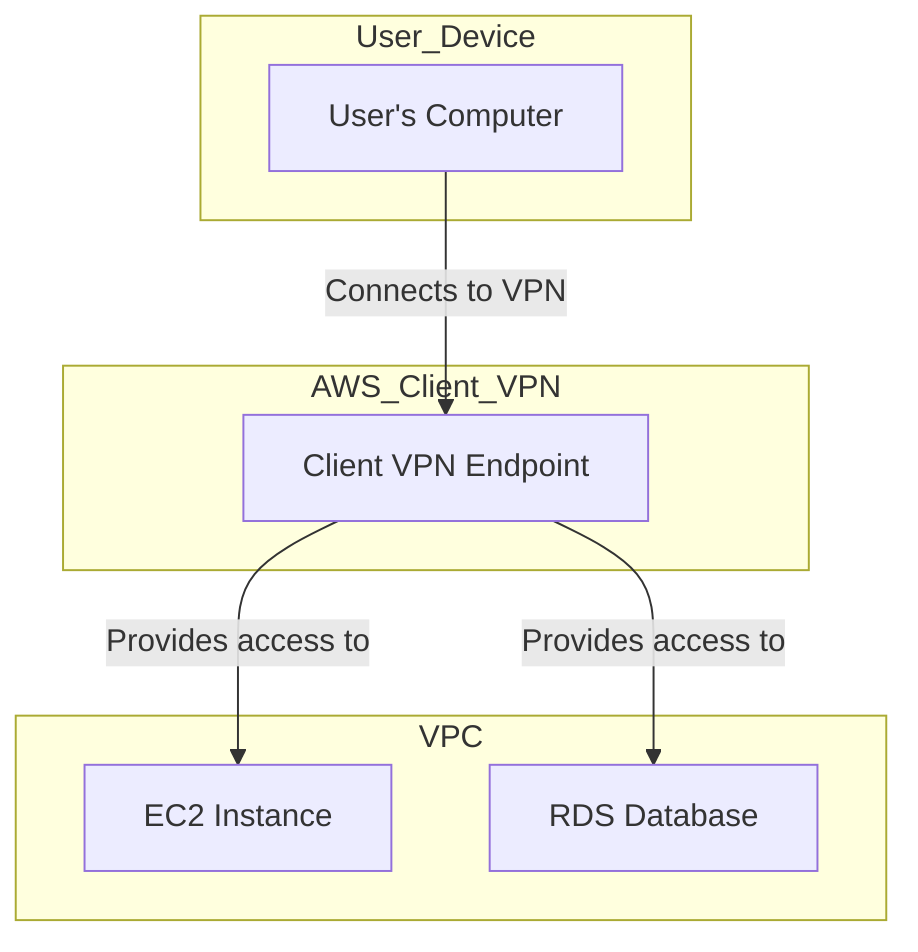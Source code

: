 graph TD
  subgraph User_Device
    U[User's Computer]
  end
  
  subgraph AWS_Client_VPN
    VPN[Client VPN Endpoint]
  end
  
  subgraph VPC
    A[EC2 Instance]
    B[RDS Database]
  end
  
  U -- Connects to VPN --> VPN
  VPN -- Provides access to --> A
  VPN -- Provides access to --> B